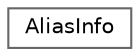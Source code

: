digraph "Graphical Class Hierarchy"
{
 // INTERACTIVE_SVG=YES
 // LATEX_PDF_SIZE
  bgcolor="transparent";
  edge [fontname=Helvetica,fontsize=10,labelfontname=Helvetica,labelfontsize=10];
  node [fontname=Helvetica,fontsize=10,shape=box,height=0.2,width=0.4];
  rankdir="LR";
  Node0 [id="Node000000",label="AliasInfo",height=0.2,width=0.4,color="grey40", fillcolor="white", style="filled",URL="$d5/d85/struct_alias_info.html",tooltip=" "];
}

